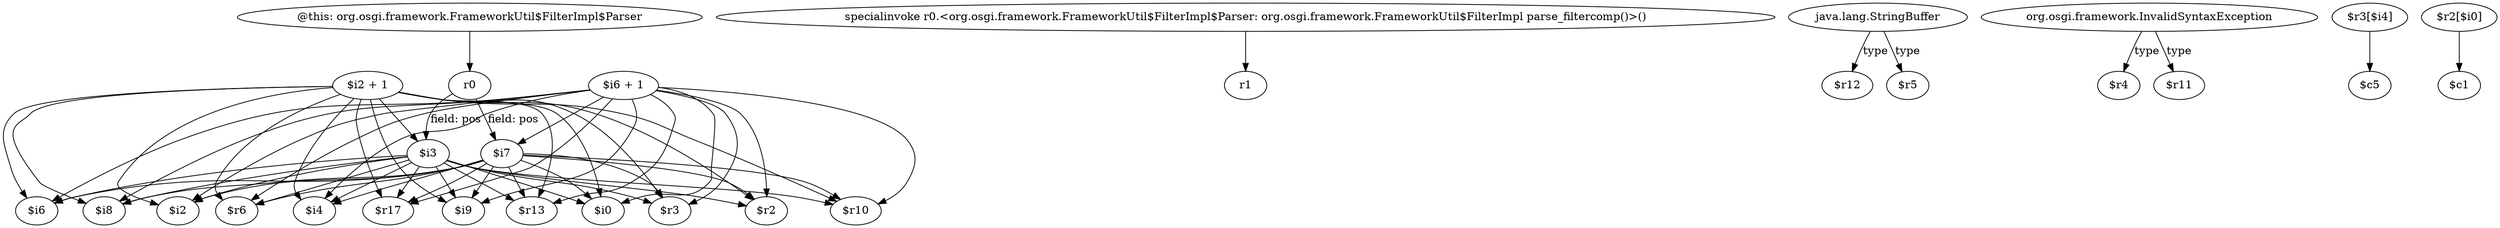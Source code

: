 digraph g {
0[label="$i7"]
1[label="$i4"]
0->1[label=""]
2[label="specialinvoke r0.<org.osgi.framework.FrameworkUtil$FilterImpl$Parser: org.osgi.framework.FrameworkUtil$FilterImpl parse_filtercomp()>()"]
3[label="r1"]
2->3[label=""]
4[label="$i2 + 1"]
5[label="$r17"]
4->5[label=""]
6[label="$i6 + 1"]
7[label="$r10"]
6->7[label=""]
8[label="$r3"]
6->8[label=""]
9[label="java.lang.StringBuffer"]
10[label="$r12"]
9->10[label="type"]
11[label="$i3"]
4->11[label=""]
12[label="$r5"]
9->12[label="type"]
11->5[label=""]
13[label="$i8"]
6->13[label=""]
11->7[label=""]
4->8[label=""]
14[label="r0"]
14->0[label="field: pos"]
15[label="$i2"]
0->15[label=""]
16[label="$r2"]
11->16[label=""]
4->13[label=""]
17[label="$i0"]
6->17[label=""]
0->16[label=""]
18[label="$i6"]
6->18[label=""]
11->18[label=""]
0->13[label=""]
6->16[label=""]
0->18[label=""]
4->18[label=""]
0->17[label=""]
11->13[label=""]
4->15[label=""]
4->7[label=""]
11->17[label=""]
19[label="$r6"]
4->19[label=""]
11->1[label=""]
20[label="$r13"]
4->20[label=""]
6->1[label=""]
21[label="@this: org.osgi.framework.FrameworkUtil$FilterImpl$Parser"]
21->14[label=""]
0->5[label=""]
22[label="org.osgi.framework.InvalidSyntaxException"]
23[label="$r4"]
22->23[label="type"]
4->17[label=""]
24[label="$r3[$i4]"]
25[label="$c5"]
24->25[label=""]
6->15[label=""]
11->15[label=""]
26[label="$i9"]
4->26[label=""]
6->0[label=""]
4->1[label=""]
0->7[label=""]
27[label="$r2[$i0]"]
28[label="$c1"]
27->28[label=""]
14->11[label="field: pos"]
4->16[label=""]
6->26[label=""]
6->20[label=""]
6->19[label=""]
0->26[label=""]
6->5[label=""]
29[label="$r11"]
22->29[label="type"]
0->20[label=""]
0->8[label=""]
11->19[label=""]
11->8[label=""]
11->26[label=""]
0->19[label=""]
11->20[label=""]
}